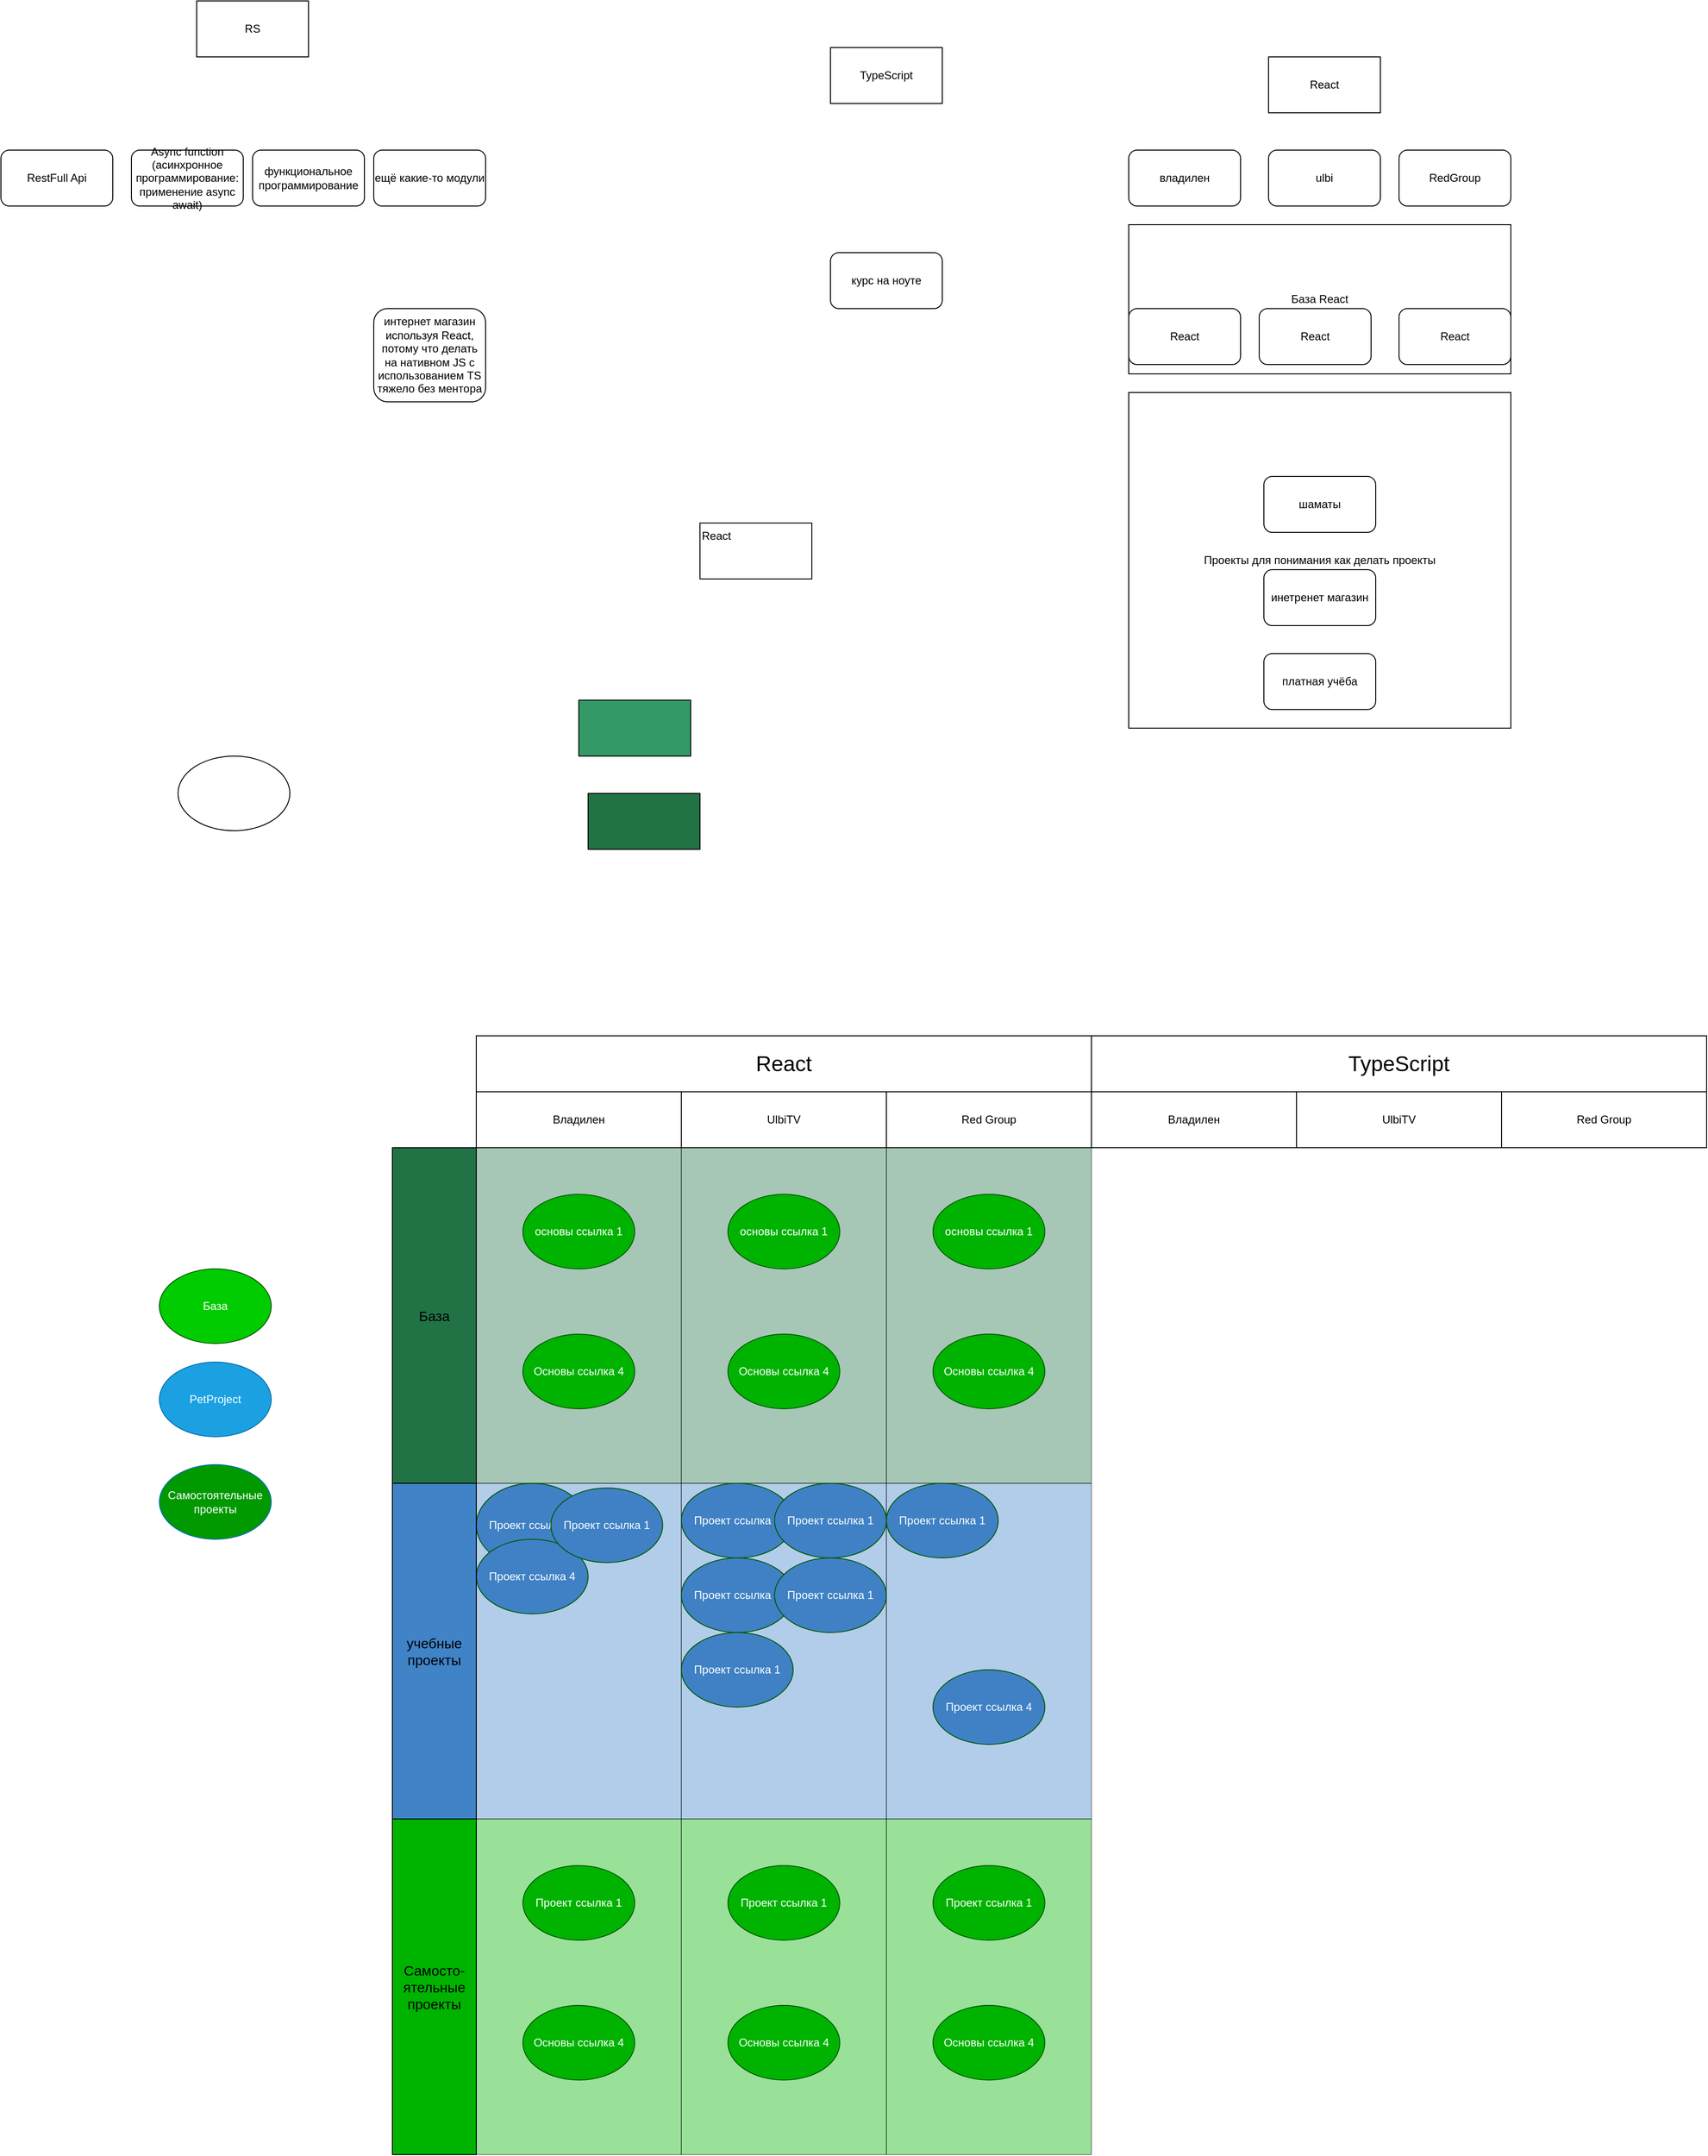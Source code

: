 <mxfile version="20.8.5" type="github">
  <diagram id="W9Xt5XEyKN8XwIll5JyS" name="Страница 1">
    <mxGraphModel dx="2316" dy="1358" grid="1" gridSize="10" guides="1" tooltips="1" connect="1" arrows="1" fold="1" page="1" pageScale="1" pageWidth="1920" pageHeight="1200" math="0" shadow="0">
      <root>
        <mxCell id="0" />
        <mxCell id="1" parent="0" />
        <mxCell id="x8_QpwaPXt0khP7ydsKo-22" value="Проекты для понимания как делать проекты" style="rounded=0;whiteSpace=wrap;html=1;" parent="1" vertex="1">
          <mxGeometry x="1250" y="460" width="410" height="360" as="geometry" />
        </mxCell>
        <mxCell id="x8_QpwaPXt0khP7ydsKo-19" value="База React" style="rounded=0;whiteSpace=wrap;html=1;" parent="1" vertex="1">
          <mxGeometry x="1250" y="280" width="410" height="160" as="geometry" />
        </mxCell>
        <mxCell id="x8_QpwaPXt0khP7ydsKo-1" value="RS" style="rounded=0;whiteSpace=wrap;html=1;" parent="1" vertex="1">
          <mxGeometry x="250" y="40" width="120" height="60" as="geometry" />
        </mxCell>
        <mxCell id="x8_QpwaPXt0khP7ydsKo-2" value="TypeScript" style="rounded=0;whiteSpace=wrap;html=1;" parent="1" vertex="1">
          <mxGeometry x="930" y="90" width="120" height="60" as="geometry" />
        </mxCell>
        <mxCell id="x8_QpwaPXt0khP7ydsKo-5" value="React" style="rounded=0;whiteSpace=wrap;html=1;" parent="1" vertex="1">
          <mxGeometry x="1400" y="100" width="120" height="60" as="geometry" />
        </mxCell>
        <mxCell id="x8_QpwaPXt0khP7ydsKo-6" value="ещё какие-то модули" style="rounded=1;whiteSpace=wrap;html=1;" parent="1" vertex="1">
          <mxGeometry x="440" y="200" width="120" height="60" as="geometry" />
        </mxCell>
        <mxCell id="x8_QpwaPXt0khP7ydsKo-7" value="курс на ноуте" style="rounded=1;whiteSpace=wrap;html=1;" parent="1" vertex="1">
          <mxGeometry x="930" y="310" width="120" height="60" as="geometry" />
        </mxCell>
        <mxCell id="x8_QpwaPXt0khP7ydsKo-8" value="владилен" style="rounded=1;whiteSpace=wrap;html=1;" parent="1" vertex="1">
          <mxGeometry x="1250" y="200" width="120" height="60" as="geometry" />
        </mxCell>
        <mxCell id="x8_QpwaPXt0khP7ydsKo-9" value="RedGroup" style="rounded=1;whiteSpace=wrap;html=1;" parent="1" vertex="1">
          <mxGeometry x="1540" y="200" width="120" height="60" as="geometry" />
        </mxCell>
        <mxCell id="x8_QpwaPXt0khP7ydsKo-10" value="ulbi" style="rounded=1;whiteSpace=wrap;html=1;" parent="1" vertex="1">
          <mxGeometry x="1400" y="200" width="120" height="60" as="geometry" />
        </mxCell>
        <mxCell id="x8_QpwaPXt0khP7ydsKo-11" value="React" style="rounded=1;whiteSpace=wrap;html=1;" parent="1" vertex="1">
          <mxGeometry x="1250" y="370" width="120" height="60" as="geometry" />
        </mxCell>
        <mxCell id="x8_QpwaPXt0khP7ydsKo-12" value="шаматы" style="rounded=1;whiteSpace=wrap;html=1;" parent="1" vertex="1">
          <mxGeometry x="1395" y="550" width="120" height="60" as="geometry" />
        </mxCell>
        <mxCell id="x8_QpwaPXt0khP7ydsKo-13" value="инетренет магазин" style="rounded=1;whiteSpace=wrap;html=1;" parent="1" vertex="1">
          <mxGeometry x="1395" y="650" width="120" height="60" as="geometry" />
        </mxCell>
        <mxCell id="x8_QpwaPXt0khP7ydsKo-14" value="платная учёба" style="rounded=1;whiteSpace=wrap;html=1;" parent="1" vertex="1">
          <mxGeometry x="1395" y="740" width="120" height="60" as="geometry" />
        </mxCell>
        <mxCell id="x8_QpwaPXt0khP7ydsKo-15" value="интернет магазин используя React, потому что делать на нативном JS с использованием TS тяжело без ментора" style="rounded=1;whiteSpace=wrap;html=1;" parent="1" vertex="1">
          <mxGeometry x="440" y="370" width="120" height="100" as="geometry" />
        </mxCell>
        <mxCell id="x8_QpwaPXt0khP7ydsKo-16" value="функциональное программирование" style="rounded=1;whiteSpace=wrap;html=1;" parent="1" vertex="1">
          <mxGeometry x="310" y="200" width="120" height="60" as="geometry" />
        </mxCell>
        <mxCell id="x8_QpwaPXt0khP7ydsKo-17" value="Async function (асинхронное программирование: применение async await)" style="rounded=1;whiteSpace=wrap;html=1;" parent="1" vertex="1">
          <mxGeometry x="180" y="200" width="120" height="60" as="geometry" />
        </mxCell>
        <mxCell id="x8_QpwaPXt0khP7ydsKo-18" value="RestFull Api" style="rounded=1;whiteSpace=wrap;html=1;" parent="1" vertex="1">
          <mxGeometry x="40" y="200" width="120" height="60" as="geometry" />
        </mxCell>
        <mxCell id="x8_QpwaPXt0khP7ydsKo-20" value="React" style="rounded=1;whiteSpace=wrap;html=1;" parent="1" vertex="1">
          <mxGeometry x="1390" y="370" width="120" height="60" as="geometry" />
        </mxCell>
        <mxCell id="x8_QpwaPXt0khP7ydsKo-21" value="React" style="rounded=1;whiteSpace=wrap;html=1;" parent="1" vertex="1">
          <mxGeometry x="1540" y="370" width="120" height="60" as="geometry" />
        </mxCell>
        <mxCell id="f_NXWCdZ8Viwp93blawl-1" value="Самостоятельные проекты" style="ellipse;whiteSpace=wrap;html=1;fillColor=#009900;fontColor=#ffffff;strokeColor=#006EAF;" vertex="1" parent="1">
          <mxGeometry x="210" y="1610" width="120" height="80" as="geometry" />
        </mxCell>
        <mxCell id="f_NXWCdZ8Viwp93blawl-2" value="" style="ellipse;whiteSpace=wrap;html=1;" vertex="1" parent="1">
          <mxGeometry x="230" y="850" width="120" height="80" as="geometry" />
        </mxCell>
        <mxCell id="f_NXWCdZ8Viwp93blawl-3" value="База" style="ellipse;whiteSpace=wrap;html=1;fillColor=#00CC00;strokeColor=#005700;fontColor=#ffffff;" vertex="1" parent="1">
          <mxGeometry x="210" y="1400" width="120" height="80" as="geometry" />
        </mxCell>
        <mxCell id="f_NXWCdZ8Viwp93blawl-4" value="PetProject" style="ellipse;whiteSpace=wrap;html=1;fillColor=#1ba1e2;strokeColor=#006EAF;fontColor=#ffffff;" vertex="1" parent="1">
          <mxGeometry x="210" y="1500" width="120" height="80" as="geometry" />
        </mxCell>
        <mxCell id="f_NXWCdZ8Viwp93blawl-9" value="React" style="rounded=0;whiteSpace=wrap;html=1;align=left;verticalAlign=top;" vertex="1" parent="1">
          <mxGeometry x="790" y="600" width="120" height="60" as="geometry" />
        </mxCell>
        <mxCell id="f_NXWCdZ8Viwp93blawl-10" value="" style="rounded=0;whiteSpace=wrap;html=1;fillColor=#217346;" vertex="1" parent="1">
          <mxGeometry x="670" y="890" width="120" height="60" as="geometry" />
        </mxCell>
        <mxCell id="f_NXWCdZ8Viwp93blawl-11" value="" style="rounded=0;whiteSpace=wrap;html=1;fillColor=#217346;opacity=40;" vertex="1" parent="1">
          <mxGeometry x="550" y="1270" width="220" height="360" as="geometry" />
        </mxCell>
        <mxCell id="f_NXWCdZ8Viwp93blawl-12" value="основы ссылка 1" style="ellipse;whiteSpace=wrap;html=1;fillColor=#00B300;strokeColor=#005700;fontColor=#ffffff;" vertex="1" parent="1">
          <mxGeometry x="600" y="1320" width="120" height="80" as="geometry" />
        </mxCell>
        <mxCell id="f_NXWCdZ8Viwp93blawl-14" value="Основы ссылка 4" style="ellipse;whiteSpace=wrap;html=1;fillColor=#00B300;strokeColor=#005700;fontColor=#ffffff;" vertex="1" parent="1">
          <mxGeometry x="600" y="1470" width="120" height="80" as="geometry" />
        </mxCell>
        <mxCell id="f_NXWCdZ8Viwp93blawl-18" value="" style="rounded=0;whiteSpace=wrap;html=1;fillColor=#339966;" vertex="1" parent="1">
          <mxGeometry x="660" y="790" width="120" height="60" as="geometry" />
        </mxCell>
        <mxCell id="f_NXWCdZ8Viwp93blawl-19" value="База" style="rounded=0;whiteSpace=wrap;html=1;horizontal=1;labelPosition=center;verticalLabelPosition=middle;align=center;verticalAlign=middle;fontSize=15;fillColor=#217346;" vertex="1" parent="1">
          <mxGeometry x="460" y="1270" width="90" height="360" as="geometry" />
        </mxCell>
        <mxCell id="f_NXWCdZ8Viwp93blawl-20" value="Владилен" style="rounded=0;whiteSpace=wrap;html=1;align=center;verticalAlign=middle;" vertex="1" parent="1">
          <mxGeometry x="550" y="1210" width="220" height="60" as="geometry" />
        </mxCell>
        <mxCell id="f_NXWCdZ8Viwp93blawl-21" value="" style="rounded=0;whiteSpace=wrap;html=1;fillColor=#217346;opacity=40;" vertex="1" parent="1">
          <mxGeometry x="770" y="1270" width="220" height="360" as="geometry" />
        </mxCell>
        <mxCell id="f_NXWCdZ8Viwp93blawl-22" value="основы ссылка 1" style="ellipse;whiteSpace=wrap;html=1;fillColor=#00B300;strokeColor=#005700;fontColor=#ffffff;" vertex="1" parent="1">
          <mxGeometry x="820" y="1320" width="120" height="80" as="geometry" />
        </mxCell>
        <mxCell id="f_NXWCdZ8Viwp93blawl-23" value="Основы ссылка 4" style="ellipse;whiteSpace=wrap;html=1;fillColor=#00B300;strokeColor=#005700;fontColor=#ffffff;" vertex="1" parent="1">
          <mxGeometry x="820" y="1470" width="120" height="80" as="geometry" />
        </mxCell>
        <mxCell id="f_NXWCdZ8Viwp93blawl-24" value="UlbiTV" style="rounded=0;whiteSpace=wrap;html=1;align=center;verticalAlign=middle;" vertex="1" parent="1">
          <mxGeometry x="770" y="1210" width="220" height="60" as="geometry" />
        </mxCell>
        <mxCell id="f_NXWCdZ8Viwp93blawl-25" value="" style="rounded=0;whiteSpace=wrap;html=1;fillColor=#217346;opacity=40;" vertex="1" parent="1">
          <mxGeometry x="990" y="1270" width="220" height="360" as="geometry" />
        </mxCell>
        <mxCell id="f_NXWCdZ8Viwp93blawl-26" value="основы ссылка 1" style="ellipse;whiteSpace=wrap;html=1;fillColor=#00B300;strokeColor=#005700;fontColor=#ffffff;" vertex="1" parent="1">
          <mxGeometry x="1040" y="1320" width="120" height="80" as="geometry" />
        </mxCell>
        <mxCell id="f_NXWCdZ8Viwp93blawl-27" value="Основы ссылка 4" style="ellipse;whiteSpace=wrap;html=1;fillColor=#00B300;strokeColor=#005700;fontColor=#ffffff;" vertex="1" parent="1">
          <mxGeometry x="1040" y="1470" width="120" height="80" as="geometry" />
        </mxCell>
        <mxCell id="f_NXWCdZ8Viwp93blawl-28" value="Red Group" style="rounded=0;whiteSpace=wrap;html=1;align=center;verticalAlign=middle;" vertex="1" parent="1">
          <mxGeometry x="990" y="1210" width="220" height="60" as="geometry" />
        </mxCell>
        <mxCell id="f_NXWCdZ8Viwp93blawl-29" value="React" style="rounded=0;whiteSpace=wrap;html=1;align=center;verticalAlign=middle;fontSize=23;" vertex="1" parent="1">
          <mxGeometry x="550" y="1150" width="660" height="60" as="geometry" />
        </mxCell>
        <mxCell id="f_NXWCdZ8Viwp93blawl-30" value="" style="rounded=0;whiteSpace=wrap;html=1;fillColor=#4083C7;opacity=40;" vertex="1" parent="1">
          <mxGeometry x="550" y="1630" width="220" height="360" as="geometry" />
        </mxCell>
        <mxCell id="f_NXWCdZ8Viwp93blawl-31" value="Проект ссылка 1" style="ellipse;whiteSpace=wrap;html=1;fillColor=#3F81C4;strokeColor=#005700;fontColor=#ffffff;" vertex="1" parent="1">
          <mxGeometry x="550" y="1630" width="120" height="90" as="geometry" />
        </mxCell>
        <mxCell id="f_NXWCdZ8Viwp93blawl-32" value="Проект&amp;nbsp;ссылка 4" style="ellipse;whiteSpace=wrap;html=1;fillColor=#3F81C4;strokeColor=#005700;fontColor=#ffffff;" vertex="1" parent="1">
          <mxGeometry x="550" y="1690" width="120" height="80" as="geometry" />
        </mxCell>
        <mxCell id="f_NXWCdZ8Viwp93blawl-33" value="учебные проекты" style="rounded=0;whiteSpace=wrap;html=1;horizontal=1;labelPosition=center;verticalLabelPosition=middle;align=center;verticalAlign=middle;fontSize=15;fillColor=#4083C7;" vertex="1" parent="1">
          <mxGeometry x="460" y="1630" width="90" height="360" as="geometry" />
        </mxCell>
        <mxCell id="f_NXWCdZ8Viwp93blawl-34" value="" style="rounded=0;whiteSpace=wrap;html=1;fillColor=#4083C7;opacity=40;" vertex="1" parent="1">
          <mxGeometry x="770" y="1630" width="220" height="360" as="geometry" />
        </mxCell>
        <mxCell id="f_NXWCdZ8Viwp93blawl-35" value="Проект&amp;nbsp;ссылка 1" style="ellipse;whiteSpace=wrap;html=1;fillColor=#3F81C4;strokeColor=#005700;fontColor=#ffffff;" vertex="1" parent="1">
          <mxGeometry x="770" y="1630" width="120" height="80" as="geometry" />
        </mxCell>
        <mxCell id="f_NXWCdZ8Viwp93blawl-36" value="Проект&amp;nbsp;ссылка 4" style="ellipse;whiteSpace=wrap;html=1;fillColor=#3F81C4;strokeColor=#005700;fontColor=#ffffff;" vertex="1" parent="1">
          <mxGeometry x="770" y="1710" width="120" height="80" as="geometry" />
        </mxCell>
        <mxCell id="f_NXWCdZ8Viwp93blawl-37" value="" style="rounded=0;whiteSpace=wrap;html=1;fillColor=#4083C7;opacity=40;" vertex="1" parent="1">
          <mxGeometry x="990" y="1630" width="220" height="360" as="geometry" />
        </mxCell>
        <mxCell id="f_NXWCdZ8Viwp93blawl-38" value="Проект&amp;nbsp;ссылка 1" style="ellipse;whiteSpace=wrap;html=1;fillColor=#3F81C4;strokeColor=#005700;fontColor=#ffffff;" vertex="1" parent="1">
          <mxGeometry x="990" y="1630" width="120" height="80" as="geometry" />
        </mxCell>
        <mxCell id="f_NXWCdZ8Viwp93blawl-39" value="Проект&amp;nbsp;ссылка 4" style="ellipse;whiteSpace=wrap;html=1;fillColor=#3F81C4;strokeColor=#005700;fontColor=#ffffff;" vertex="1" parent="1">
          <mxGeometry x="1040" y="1830" width="120" height="80" as="geometry" />
        </mxCell>
        <mxCell id="f_NXWCdZ8Viwp93blawl-40" value="" style="rounded=0;whiteSpace=wrap;html=1;fillColor=#00B300;opacity=40;movable=1;resizable=1;rotatable=1;deletable=1;editable=1;connectable=1;glass=0;shadow=0;" vertex="1" parent="1">
          <mxGeometry x="550" y="1990" width="220" height="360" as="geometry" />
        </mxCell>
        <mxCell id="f_NXWCdZ8Viwp93blawl-41" value="Проект ссылка 1" style="ellipse;whiteSpace=wrap;html=1;fillColor=#00B300;strokeColor=#005700;fontColor=#ffffff;movable=1;resizable=1;rotatable=1;deletable=1;editable=1;connectable=1;" vertex="1" parent="1">
          <mxGeometry x="600" y="2040" width="120" height="80" as="geometry" />
        </mxCell>
        <mxCell id="f_NXWCdZ8Viwp93blawl-42" value="Основы ссылка 4" style="ellipse;whiteSpace=wrap;html=1;fillColor=#00B300;strokeColor=#005700;fontColor=#ffffff;movable=1;resizable=1;rotatable=1;deletable=1;editable=1;connectable=1;" vertex="1" parent="1">
          <mxGeometry x="600" y="2190" width="120" height="80" as="geometry" />
        </mxCell>
        <mxCell id="f_NXWCdZ8Viwp93blawl-43" value="Самосто-ятельные проекты" style="rounded=0;whiteSpace=wrap;html=1;horizontal=1;labelPosition=center;verticalLabelPosition=middle;align=center;verticalAlign=middle;fontSize=15;fillColor=#00B300;movable=1;resizable=1;rotatable=1;deletable=1;editable=1;connectable=1;" vertex="1" parent="1">
          <mxGeometry x="460" y="1990" width="90" height="360" as="geometry" />
        </mxCell>
        <mxCell id="f_NXWCdZ8Viwp93blawl-44" value="" style="rounded=0;whiteSpace=wrap;html=1;fillColor=#00B300;opacity=40;movable=1;resizable=1;rotatable=1;deletable=1;editable=1;connectable=1;glass=0;shadow=0;" vertex="1" parent="1">
          <mxGeometry x="770" y="1990" width="220" height="360" as="geometry" />
        </mxCell>
        <mxCell id="f_NXWCdZ8Viwp93blawl-45" value="Проект&amp;nbsp;ссылка 1" style="ellipse;whiteSpace=wrap;html=1;fillColor=#00B300;strokeColor=#005700;fontColor=#ffffff;movable=1;resizable=1;rotatable=1;deletable=1;editable=1;connectable=1;" vertex="1" parent="1">
          <mxGeometry x="820" y="2040" width="120" height="80" as="geometry" />
        </mxCell>
        <mxCell id="f_NXWCdZ8Viwp93blawl-46" value="Основы ссылка 4" style="ellipse;whiteSpace=wrap;html=1;fillColor=#00B300;strokeColor=#005700;fontColor=#ffffff;movable=1;resizable=1;rotatable=1;deletable=1;editable=1;connectable=1;" vertex="1" parent="1">
          <mxGeometry x="820" y="2190" width="120" height="80" as="geometry" />
        </mxCell>
        <mxCell id="f_NXWCdZ8Viwp93blawl-47" value="" style="rounded=0;whiteSpace=wrap;html=1;fillColor=#00B300;opacity=40;movable=1;resizable=1;rotatable=1;deletable=1;editable=1;connectable=1;glass=0;shadow=0;" vertex="1" parent="1">
          <mxGeometry x="990" y="1990" width="220" height="360" as="geometry" />
        </mxCell>
        <mxCell id="f_NXWCdZ8Viwp93blawl-48" value="Проект&amp;nbsp;ссылка 1" style="ellipse;whiteSpace=wrap;html=1;fillColor=#00B300;strokeColor=#005700;fontColor=#ffffff;movable=1;resizable=1;rotatable=1;deletable=1;editable=1;connectable=1;" vertex="1" parent="1">
          <mxGeometry x="1040" y="2040" width="120" height="80" as="geometry" />
        </mxCell>
        <mxCell id="f_NXWCdZ8Viwp93blawl-49" value="Основы ссылка 4" style="ellipse;whiteSpace=wrap;html=1;fillColor=#00B300;strokeColor=#005700;fontColor=#ffffff;movable=1;resizable=1;rotatable=1;deletable=1;editable=1;connectable=1;" vertex="1" parent="1">
          <mxGeometry x="1040" y="2190" width="120" height="80" as="geometry" />
        </mxCell>
        <mxCell id="f_NXWCdZ8Viwp93blawl-50" value="Владилен" style="rounded=0;whiteSpace=wrap;html=1;align=center;verticalAlign=middle;" vertex="1" parent="1">
          <mxGeometry x="1210" y="1210" width="220" height="60" as="geometry" />
        </mxCell>
        <mxCell id="f_NXWCdZ8Viwp93blawl-51" value="UlbiTV" style="rounded=0;whiteSpace=wrap;html=1;align=center;verticalAlign=middle;" vertex="1" parent="1">
          <mxGeometry x="1430" y="1210" width="220" height="60" as="geometry" />
        </mxCell>
        <mxCell id="f_NXWCdZ8Viwp93blawl-52" value="Red Group" style="rounded=0;whiteSpace=wrap;html=1;align=center;verticalAlign=middle;" vertex="1" parent="1">
          <mxGeometry x="1650" y="1210" width="220" height="60" as="geometry" />
        </mxCell>
        <mxCell id="f_NXWCdZ8Viwp93blawl-53" value="TypeScript" style="rounded=0;whiteSpace=wrap;html=1;align=center;verticalAlign=middle;fontSize=23;" vertex="1" parent="1">
          <mxGeometry x="1210" y="1150" width="660" height="60" as="geometry" />
        </mxCell>
        <mxCell id="f_NXWCdZ8Viwp93blawl-54" value="Проект ссылка 1" style="ellipse;whiteSpace=wrap;html=1;fillColor=#3F81C4;strokeColor=#005700;fontColor=#ffffff;" vertex="1" parent="1">
          <mxGeometry x="630" y="1635" width="120" height="80" as="geometry" />
        </mxCell>
        <mxCell id="f_NXWCdZ8Viwp93blawl-55" value="Проект&amp;nbsp;ссылка 1" style="ellipse;whiteSpace=wrap;html=1;fillColor=#3F81C4;strokeColor=#005700;fontColor=#ffffff;" vertex="1" parent="1">
          <mxGeometry x="770" y="1790" width="120" height="80" as="geometry" />
        </mxCell>
        <mxCell id="f_NXWCdZ8Viwp93blawl-56" value="Проект&amp;nbsp;ссылка 1" style="ellipse;whiteSpace=wrap;html=1;fillColor=#3F81C4;strokeColor=#005700;fontColor=#ffffff;" vertex="1" parent="1">
          <mxGeometry x="870" y="1710" width="120" height="80" as="geometry" />
        </mxCell>
        <mxCell id="f_NXWCdZ8Viwp93blawl-57" value="Проект&amp;nbsp;ссылка 1" style="ellipse;whiteSpace=wrap;html=1;fillColor=#3F81C4;strokeColor=#005700;fontColor=#ffffff;" vertex="1" parent="1">
          <mxGeometry x="870" y="1630" width="120" height="80" as="geometry" />
        </mxCell>
      </root>
    </mxGraphModel>
  </diagram>
</mxfile>
